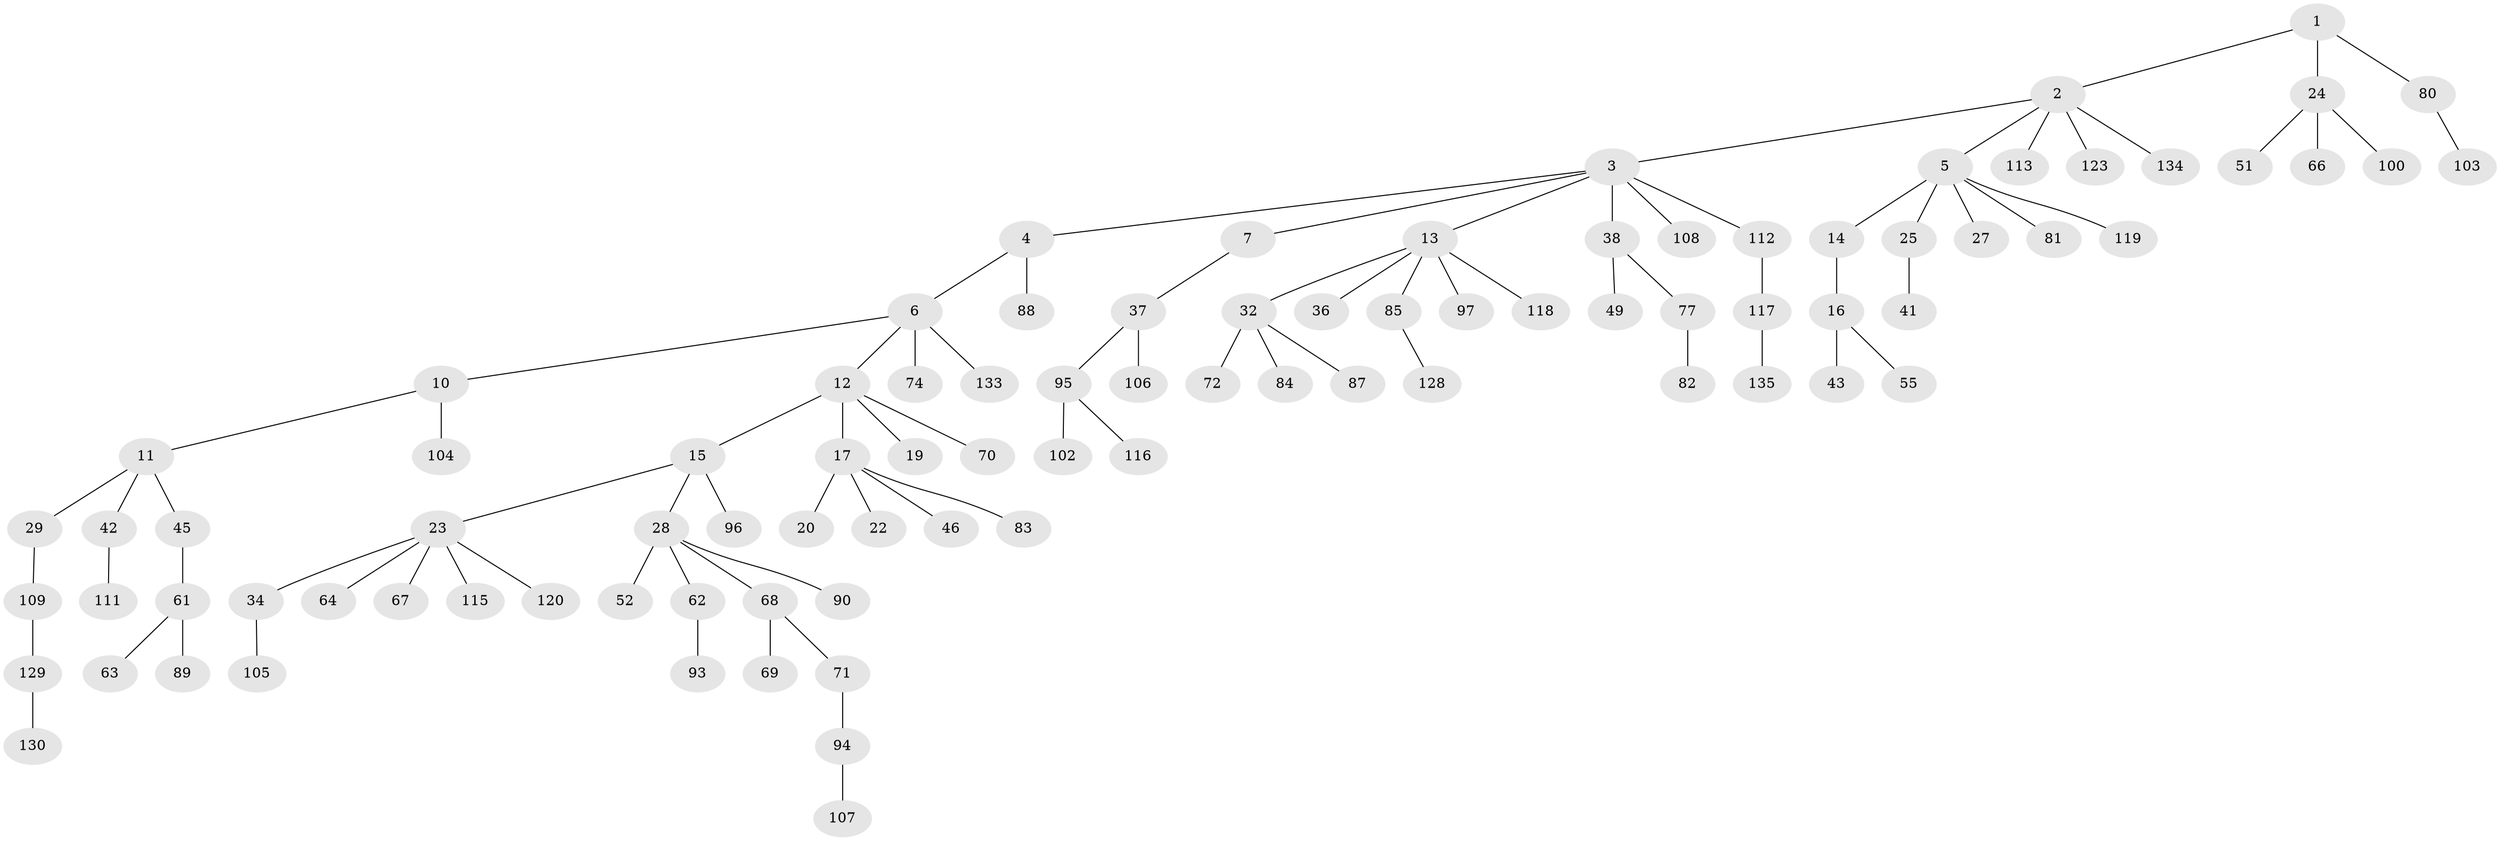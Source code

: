 // Generated by graph-tools (version 1.1) at 2025/24/03/03/25 07:24:08]
// undirected, 91 vertices, 90 edges
graph export_dot {
graph [start="1"]
  node [color=gray90,style=filled];
  1 [super="+73"];
  2 [super="+60"];
  3 [super="+8"];
  4 [super="+26"];
  5 [super="+9"];
  6 [super="+35"];
  7;
  10 [super="+50"];
  11 [super="+18"];
  12 [super="+40"];
  13 [super="+33"];
  14;
  15 [super="+53"];
  16 [super="+126"];
  17 [super="+21"];
  19 [super="+54"];
  20;
  22 [super="+47"];
  23 [super="+58"];
  24 [super="+75"];
  25 [super="+65"];
  27 [super="+31"];
  28 [super="+30"];
  29 [super="+44"];
  32 [super="+59"];
  34 [super="+76"];
  36 [super="+39"];
  37 [super="+91"];
  38 [super="+57"];
  41 [super="+78"];
  42;
  43 [super="+56"];
  45 [super="+48"];
  46;
  49;
  51 [super="+124"];
  52;
  55;
  61;
  62 [super="+101"];
  63;
  64;
  66;
  67;
  68;
  69;
  70 [super="+114"];
  71 [super="+86"];
  72 [super="+79"];
  74;
  77;
  80;
  81;
  82;
  83 [super="+99"];
  84;
  85 [super="+92"];
  87;
  88;
  89;
  90;
  93 [super="+132"];
  94 [super="+98"];
  95;
  96 [super="+125"];
  97 [super="+127"];
  100 [super="+110"];
  102;
  103;
  104;
  105;
  106;
  107;
  108;
  109 [super="+122"];
  111;
  112;
  113;
  115;
  116;
  117 [super="+121"];
  118 [super="+131"];
  119;
  120;
  123;
  128;
  129;
  130;
  133;
  134;
  135;
  1 -- 2;
  1 -- 24;
  1 -- 80;
  2 -- 3;
  2 -- 5;
  2 -- 113;
  2 -- 123;
  2 -- 134;
  3 -- 4;
  3 -- 7;
  3 -- 108;
  3 -- 112;
  3 -- 13;
  3 -- 38;
  4 -- 6;
  4 -- 88;
  5 -- 14;
  5 -- 27;
  5 -- 81;
  5 -- 25;
  5 -- 119;
  6 -- 10;
  6 -- 12;
  6 -- 74;
  6 -- 133;
  7 -- 37;
  10 -- 11;
  10 -- 104;
  11 -- 29;
  11 -- 45;
  11 -- 42;
  12 -- 15;
  12 -- 17;
  12 -- 19;
  12 -- 70;
  13 -- 32;
  13 -- 85;
  13 -- 97;
  13 -- 118;
  13 -- 36;
  14 -- 16;
  15 -- 23;
  15 -- 28;
  15 -- 96;
  16 -- 43;
  16 -- 55;
  17 -- 20;
  17 -- 46;
  17 -- 83;
  17 -- 22;
  23 -- 34;
  23 -- 67;
  23 -- 64;
  23 -- 115;
  23 -- 120;
  24 -- 51;
  24 -- 66;
  24 -- 100;
  25 -- 41;
  28 -- 68;
  28 -- 62;
  28 -- 90;
  28 -- 52;
  29 -- 109;
  32 -- 72;
  32 -- 87;
  32 -- 84;
  34 -- 105;
  37 -- 95;
  37 -- 106;
  38 -- 49;
  38 -- 77;
  42 -- 111;
  45 -- 61;
  61 -- 63;
  61 -- 89;
  62 -- 93;
  68 -- 69;
  68 -- 71;
  71 -- 94;
  77 -- 82;
  80 -- 103;
  85 -- 128;
  94 -- 107;
  95 -- 102;
  95 -- 116;
  109 -- 129;
  112 -- 117;
  117 -- 135;
  129 -- 130;
}

